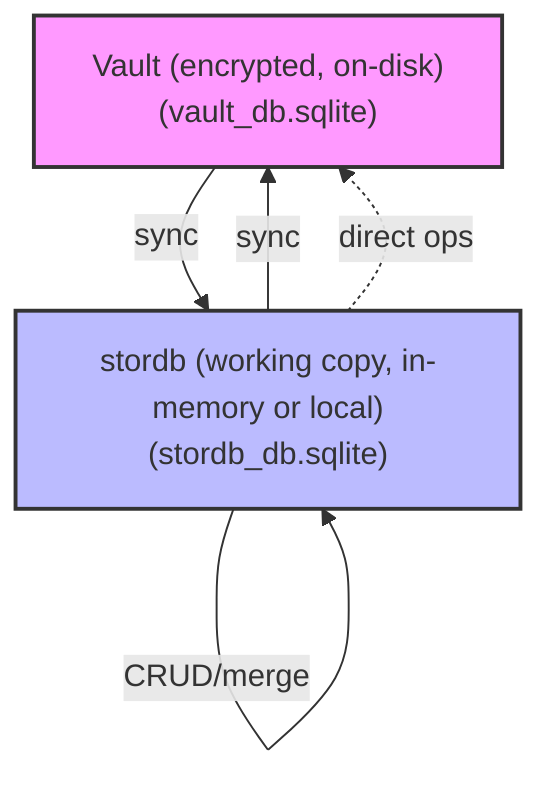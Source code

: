 flowchart TD
    Vault["Vault (encrypted, on-disk)<br>(vault_db.sqlite)"]
    stordb["stordb (working copy, in-memory or local)<br>(stordb_db.sqlite)"]

    stordb -->|CRUD/merge| stordb
    stordb -->|sync| Vault
    Vault -->|sync| stordb
    stordb -.->|direct ops| Vault

    %% Legend
    classDef vaultStyle fill:#f9f,stroke:#333,stroke-width:2px;
    classDef stordbStyle fill:#bbf,stroke:#333,stroke-width:2px;
    class Vault vaultStyle;
    class stordb stordbStyle;
